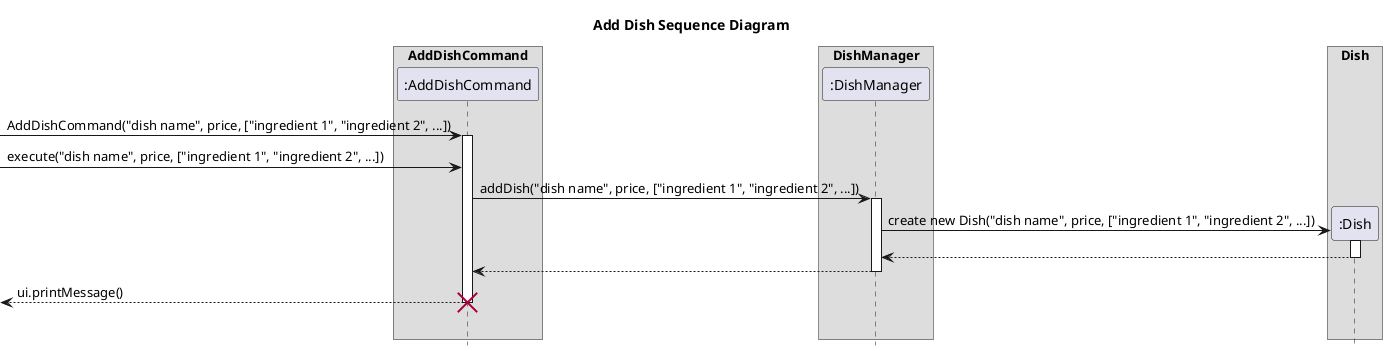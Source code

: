 @startuml
hide footbox
title Add Dish Sequence Diagram

box "AddDishCommand"
participant ":AddDishCommand" as AddDishCommand
endbox

box "DishManager"
participant ":DishManager" as DishManager
endbox

box "Dish"
participant ":Dish" as Dish
endbox

-> AddDishCommand ++ : AddDishCommand("dish name", price, ["ingredient 1", "ingredient 2", ...])
-> AddDishCommand: execute("dish name", price, ["ingredient 1", "ingredient 2", ...])
AddDishCommand -> DishManager ++ : addDish("dish name", price, ["ingredient 1", "ingredient 2", ...])

create Dish
Dish <- DishManager ++ : create new Dish("dish name", price, ["ingredient 1", "ingredient 2", ...])
Dish --> DishManager
deactivate
AddDishCommand <-- DishManager
deactivate
<-- AddDishCommand: ui.printMessage()

destroy AddDishCommand
|||
@enduml
